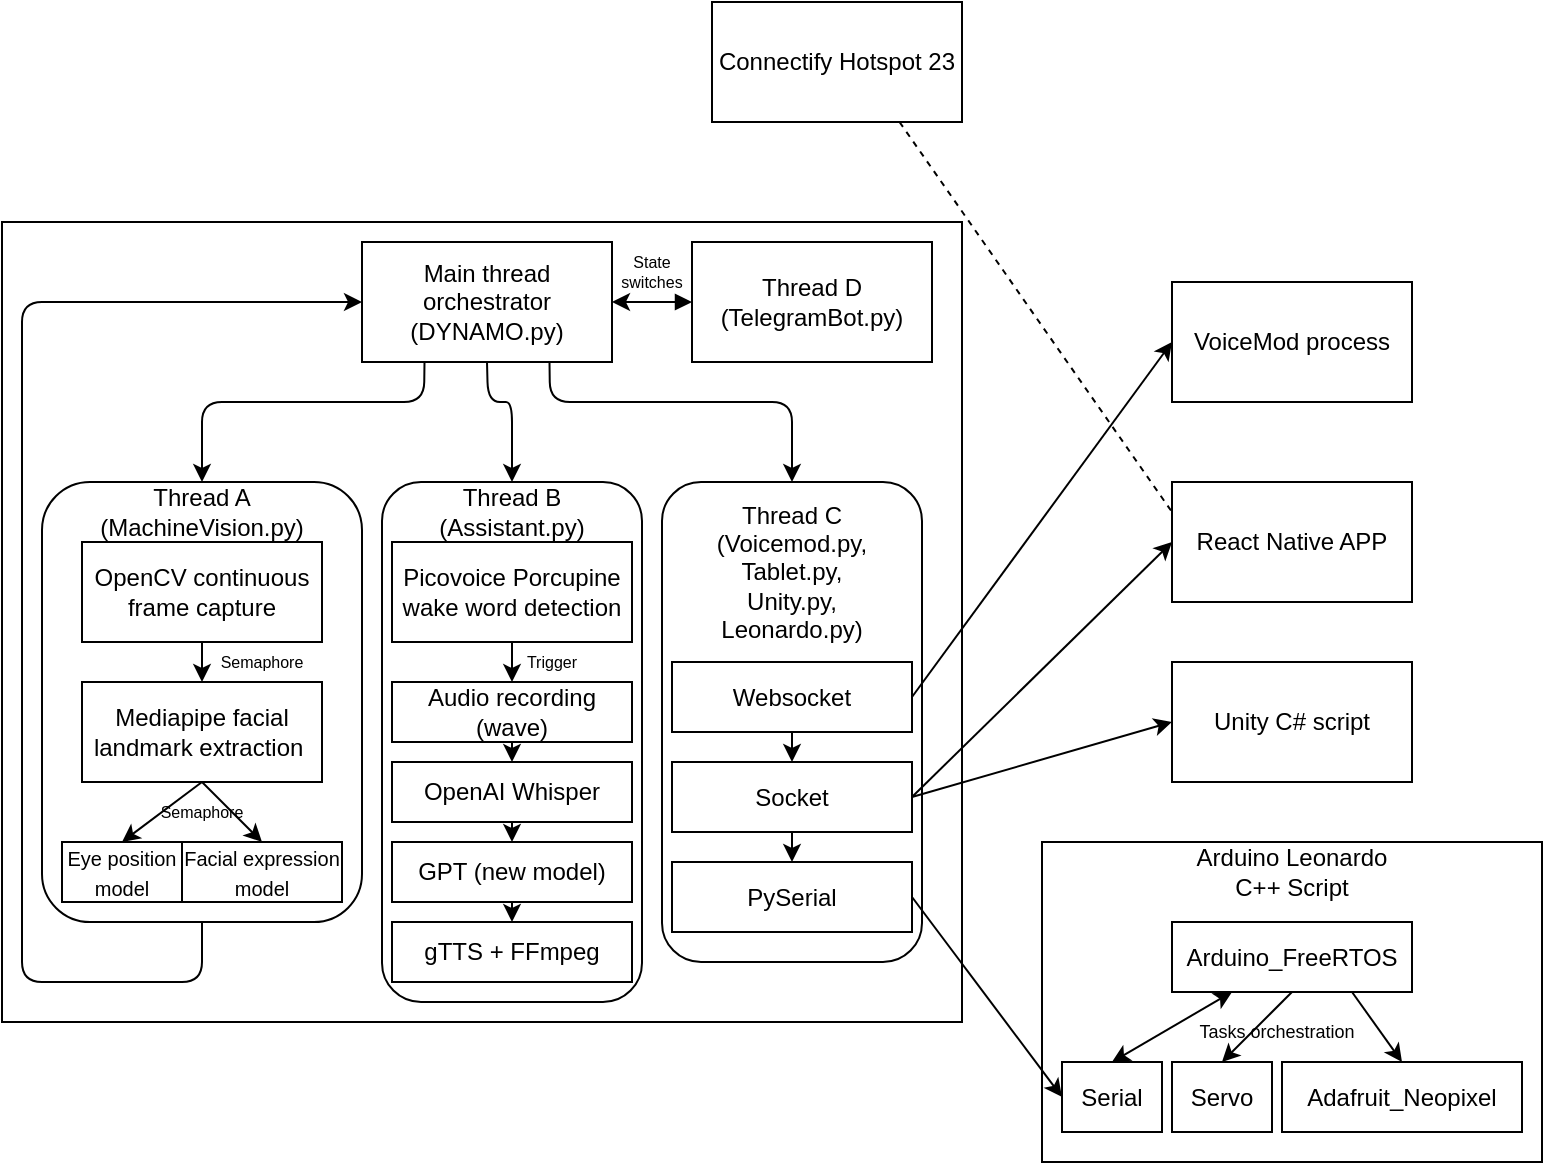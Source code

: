 <mxfile>
    <diagram id="qH1ZnPOLuF4nMyL4x-qJ" name="Page-1">
        <mxGraphModel dx="544" dy="502" grid="1" gridSize="10" guides="1" tooltips="1" connect="1" arrows="1" fold="1" page="1" pageScale="1" pageWidth="850" pageHeight="1100" math="0" shadow="0">
            <root>
                <mxCell id="0"/>
                <mxCell id="1" parent="0"/>
                <mxCell id="2" value="" style="rounded=0;whiteSpace=wrap;html=1;" parent="1" vertex="1">
                    <mxGeometry x="70" y="350" width="480" height="400" as="geometry"/>
                </mxCell>
                <mxCell id="26" style="edgeStyle=none;html=1;entryX=0.5;entryY=0;entryDx=0;entryDy=0;fontSize=10;exitX=0.25;exitY=1;exitDx=0;exitDy=0;" parent="1" source="5" target="17" edge="1">
                    <mxGeometry relative="1" as="geometry">
                        <mxPoint x="313" y="420" as="sourcePoint"/>
                        <Array as="points">
                            <mxPoint x="281" y="440"/>
                            <mxPoint x="170" y="440"/>
                        </Array>
                    </mxGeometry>
                </mxCell>
                <mxCell id="41" style="edgeStyle=none;html=1;exitX=0.5;exitY=1;exitDx=0;exitDy=0;entryX=0.5;entryY=0;entryDx=0;entryDy=0;fontSize=10;" parent="1" source="5" target="28" edge="1">
                    <mxGeometry relative="1" as="geometry">
                        <Array as="points">
                            <mxPoint x="313" y="440"/>
                            <mxPoint x="325" y="440"/>
                        </Array>
                    </mxGeometry>
                </mxCell>
                <mxCell id="49" style="edgeStyle=none;html=1;exitX=0.75;exitY=1;exitDx=0;exitDy=0;entryX=0.5;entryY=0;entryDx=0;entryDy=0;" parent="1" source="5" target="45" edge="1">
                    <mxGeometry relative="1" as="geometry">
                        <Array as="points">
                            <mxPoint x="344" y="440"/>
                            <mxPoint x="465" y="440"/>
                        </Array>
                    </mxGeometry>
                </mxCell>
                <mxCell id="5" value="Main thread orchestrator (DYNAMO.py)" style="rounded=0;whiteSpace=wrap;html=1;" parent="1" vertex="1">
                    <mxGeometry x="250" y="360" width="125" height="60" as="geometry"/>
                </mxCell>
                <mxCell id="8" style="edgeStyle=none;html=1;exitX=0;exitY=0.5;exitDx=0;exitDy=0;startArrow=block;startFill=1;" parent="1" source="7" target="5" edge="1">
                    <mxGeometry relative="1" as="geometry"/>
                </mxCell>
                <mxCell id="7" value="Thread D (TelegramBot.py)" style="rounded=0;whiteSpace=wrap;html=1;" parent="1" vertex="1">
                    <mxGeometry x="415" y="360" width="120" height="60" as="geometry"/>
                </mxCell>
                <mxCell id="10" value="&lt;font style=&quot;font-size: 8px;&quot;&gt;State &lt;br&gt;switches&lt;/font&gt;" style="text;html=1;strokeColor=none;fillColor=none;align=center;verticalAlign=middle;whiteSpace=wrap;rounded=0;fontSize=4;" parent="1" vertex="1">
                    <mxGeometry x="365" y="360" width="60" height="30" as="geometry"/>
                </mxCell>
                <mxCell id="44" style="edgeStyle=none;html=1;exitX=0.5;exitY=1;exitDx=0;exitDy=0;entryX=0;entryY=0.5;entryDx=0;entryDy=0;" parent="1" source="16" target="5" edge="1">
                    <mxGeometry relative="1" as="geometry">
                        <Array as="points">
                            <mxPoint x="170" y="730"/>
                            <mxPoint x="80" y="730"/>
                            <mxPoint x="80" y="560"/>
                            <mxPoint x="80" y="390"/>
                        </Array>
                    </mxGeometry>
                </mxCell>
                <mxCell id="16" value="" style="rounded=1;whiteSpace=wrap;html=1;fontSize=12;" parent="1" vertex="1">
                    <mxGeometry x="90" y="480" width="160" height="220" as="geometry"/>
                </mxCell>
                <mxCell id="18" style="edgeStyle=none;html=1;exitX=0.5;exitY=1;exitDx=0;exitDy=0;entryX=0.5;entryY=0;entryDx=0;entryDy=0;fontSize=12;startArrow=none;startFill=0;" parent="1" source="12" target="13" edge="1">
                    <mxGeometry relative="1" as="geometry"/>
                </mxCell>
                <mxCell id="12" value="OpenCV continuous frame capture" style="rounded=0;whiteSpace=wrap;html=1;fontSize=12;" parent="1" vertex="1">
                    <mxGeometry x="110" y="510" width="120" height="50" as="geometry"/>
                </mxCell>
                <mxCell id="22" style="edgeStyle=none;html=1;exitX=0.5;exitY=1;exitDx=0;exitDy=0;fontSize=10;entryX=0.5;entryY=0;entryDx=0;entryDy=0;" parent="1" source="13" target="23" edge="1">
                    <mxGeometry relative="1" as="geometry">
                        <mxPoint x="160" y="640" as="targetPoint"/>
                    </mxGeometry>
                </mxCell>
                <mxCell id="24" style="edgeStyle=none;html=1;exitX=0.5;exitY=1;exitDx=0;exitDy=0;entryX=0.5;entryY=0;entryDx=0;entryDy=0;fontSize=10;" parent="1" source="13" target="21" edge="1">
                    <mxGeometry relative="1" as="geometry"/>
                </mxCell>
                <mxCell id="13" value="Mediapipe facial landmark extraction&amp;nbsp;" style="rounded=0;whiteSpace=wrap;html=1;fontSize=12;" parent="1" vertex="1">
                    <mxGeometry x="110" y="580" width="120" height="50" as="geometry"/>
                </mxCell>
                <mxCell id="17" value="Thread A (MachineVision.py)" style="text;html=1;strokeColor=none;fillColor=none;align=center;verticalAlign=middle;whiteSpace=wrap;rounded=0;fontSize=12;" parent="1" vertex="1">
                    <mxGeometry x="140" y="480" width="60" height="30" as="geometry"/>
                </mxCell>
                <mxCell id="19" value="&lt;span style=&quot;font-size: 8px;&quot;&gt;Semaphore&lt;/span&gt;" style="text;html=1;strokeColor=none;fillColor=none;align=center;verticalAlign=middle;whiteSpace=wrap;rounded=0;fontSize=4;" parent="1" vertex="1">
                    <mxGeometry x="170" y="555" width="60" height="30" as="geometry"/>
                </mxCell>
                <mxCell id="21" value="&lt;font style=&quot;font-size: 10px;&quot;&gt;Facial expression model&lt;/font&gt;" style="rounded=0;whiteSpace=wrap;html=1;fontSize=12;" parent="1" vertex="1">
                    <mxGeometry x="160" y="660" width="80" height="30" as="geometry"/>
                </mxCell>
                <mxCell id="23" value="&lt;font style=&quot;font-size: 10px;&quot;&gt;Eye position model&lt;/font&gt;" style="rounded=0;whiteSpace=wrap;html=1;fontSize=12;" parent="1" vertex="1">
                    <mxGeometry x="100" y="660" width="60" height="30" as="geometry"/>
                </mxCell>
                <mxCell id="25" value="&lt;span style=&quot;font-size: 8px;&quot;&gt;Semaphore&lt;/span&gt;" style="text;html=1;strokeColor=none;fillColor=none;align=center;verticalAlign=middle;whiteSpace=wrap;rounded=0;fontSize=4;" parent="1" vertex="1">
                    <mxGeometry x="140" y="630" width="60" height="30" as="geometry"/>
                </mxCell>
                <mxCell id="27" value="" style="rounded=1;whiteSpace=wrap;html=1;fontSize=12;" parent="1" vertex="1">
                    <mxGeometry x="260" y="480" width="130" height="260" as="geometry"/>
                </mxCell>
                <mxCell id="28" value="Thread B (Assistant.py)" style="text;html=1;strokeColor=none;fillColor=none;align=center;verticalAlign=middle;whiteSpace=wrap;rounded=0;fontSize=12;" parent="1" vertex="1">
                    <mxGeometry x="295" y="480" width="60" height="30" as="geometry"/>
                </mxCell>
                <mxCell id="31" style="edgeStyle=none;html=1;exitX=0.5;exitY=1;exitDx=0;exitDy=0;entryX=0.5;entryY=0;entryDx=0;entryDy=0;fontSize=10;" parent="1" source="29" target="30" edge="1">
                    <mxGeometry relative="1" as="geometry"/>
                </mxCell>
                <mxCell id="29" value="Picovoice Porcupine wake word detection" style="rounded=0;whiteSpace=wrap;html=1;fontSize=12;" parent="1" vertex="1">
                    <mxGeometry x="265" y="510" width="120" height="50" as="geometry"/>
                </mxCell>
                <mxCell id="34" style="edgeStyle=none;html=1;exitX=0.5;exitY=1;exitDx=0;exitDy=0;entryX=0.5;entryY=0;entryDx=0;entryDy=0;fontSize=10;" parent="1" source="30" target="33" edge="1">
                    <mxGeometry relative="1" as="geometry"/>
                </mxCell>
                <mxCell id="30" value="Audio recording (wave)" style="rounded=0;whiteSpace=wrap;html=1;fontSize=12;" parent="1" vertex="1">
                    <mxGeometry x="265" y="580" width="120" height="30" as="geometry"/>
                </mxCell>
                <mxCell id="32" value="&lt;span style=&quot;font-size: 8px;&quot;&gt;Trigger&lt;/span&gt;" style="text;html=1;strokeColor=none;fillColor=none;align=center;verticalAlign=middle;whiteSpace=wrap;rounded=0;fontSize=4;" parent="1" vertex="1">
                    <mxGeometry x="320" y="555" width="50" height="30" as="geometry"/>
                </mxCell>
                <mxCell id="36" style="edgeStyle=none;html=1;exitX=0.5;exitY=1;exitDx=0;exitDy=0;entryX=0.5;entryY=0;entryDx=0;entryDy=0;fontSize=10;" parent="1" source="33" target="35" edge="1">
                    <mxGeometry relative="1" as="geometry"/>
                </mxCell>
                <mxCell id="33" value="OpenAI Whisper" style="rounded=0;whiteSpace=wrap;html=1;fontSize=12;" parent="1" vertex="1">
                    <mxGeometry x="265" y="620" width="120" height="30" as="geometry"/>
                </mxCell>
                <mxCell id="38" style="edgeStyle=none;html=1;exitX=0.5;exitY=1;exitDx=0;exitDy=0;entryX=0.5;entryY=0;entryDx=0;entryDy=0;fontSize=10;" parent="1" source="35" target="37" edge="1">
                    <mxGeometry relative="1" as="geometry"/>
                </mxCell>
                <mxCell id="35" value="GPT (new model)" style="rounded=0;whiteSpace=wrap;html=1;fontSize=12;" parent="1" vertex="1">
                    <mxGeometry x="265" y="660" width="120" height="30" as="geometry"/>
                </mxCell>
                <mxCell id="37" value="gTTS + FFmpeg" style="rounded=0;whiteSpace=wrap;html=1;fontSize=12;" parent="1" vertex="1">
                    <mxGeometry x="265" y="700" width="120" height="30" as="geometry"/>
                </mxCell>
                <mxCell id="45" value="" style="rounded=1;whiteSpace=wrap;html=1;fontSize=12;" parent="1" vertex="1">
                    <mxGeometry x="400" y="480" width="130" height="240" as="geometry"/>
                </mxCell>
                <mxCell id="46" value="Thread C (Voicemod.py, Tablet.py, Unity.py, Leonardo.py)" style="text;html=1;strokeColor=none;fillColor=none;align=center;verticalAlign=middle;whiteSpace=wrap;rounded=0;fontSize=12;" parent="1" vertex="1">
                    <mxGeometry x="435" y="510" width="60" height="30" as="geometry"/>
                </mxCell>
                <mxCell id="52" style="edgeStyle=none;html=1;exitX=1;exitY=0.5;exitDx=0;exitDy=0;entryX=0;entryY=0.5;entryDx=0;entryDy=0;" parent="1" source="47" target="57" edge="1">
                    <mxGeometry relative="1" as="geometry">
                        <mxPoint x="610" y="420" as="targetPoint"/>
                    </mxGeometry>
                </mxCell>
                <mxCell id="62" style="edgeStyle=none;html=1;exitX=0.5;exitY=1;exitDx=0;exitDy=0;entryX=0.5;entryY=0;entryDx=0;entryDy=0;fontSize=8;" parent="1" source="47" target="50" edge="1">
                    <mxGeometry relative="1" as="geometry">
                        <mxPoint x="465" y="595" as="targetPoint"/>
                    </mxGeometry>
                </mxCell>
                <mxCell id="47" value="Websocket" style="rounded=0;whiteSpace=wrap;html=1;fontSize=12;" parent="1" vertex="1">
                    <mxGeometry x="405" y="570" width="120" height="35" as="geometry"/>
                </mxCell>
                <mxCell id="53" style="edgeStyle=none;html=1;exitX=1;exitY=0.5;exitDx=0;exitDy=0;entryX=0;entryY=0.5;entryDx=0;entryDy=0;" parent="1" source="50" target="58" edge="1">
                    <mxGeometry relative="1" as="geometry">
                        <mxPoint x="630" y="530" as="targetPoint"/>
                        <mxPoint x="525" y="612.5" as="sourcePoint"/>
                    </mxGeometry>
                </mxCell>
                <mxCell id="54" style="edgeStyle=none;html=1;exitX=1;exitY=0.5;exitDx=0;exitDy=0;entryX=0;entryY=0.5;entryDx=0;entryDy=0;" parent="1" source="50" target="59" edge="1">
                    <mxGeometry relative="1" as="geometry">
                        <mxPoint x="640" y="658" as="targetPoint"/>
                    </mxGeometry>
                </mxCell>
                <mxCell id="64" style="edgeStyle=none;html=1;exitX=0.5;exitY=1;exitDx=0;exitDy=0;entryX=0.5;entryY=0;entryDx=0;entryDy=0;fontSize=8;" parent="1" source="50" target="55" edge="1">
                    <mxGeometry relative="1" as="geometry"/>
                </mxCell>
                <mxCell id="50" value="Socket" style="rounded=0;whiteSpace=wrap;html=1;fontSize=12;" parent="1" vertex="1">
                    <mxGeometry x="405" y="620" width="120" height="35" as="geometry"/>
                </mxCell>
                <mxCell id="55" value="PySerial" style="rounded=0;whiteSpace=wrap;html=1;fontSize=12;" parent="1" vertex="1">
                    <mxGeometry x="405" y="670" width="120" height="35" as="geometry"/>
                </mxCell>
                <mxCell id="57" value="&lt;font style=&quot;font-size: 12px;&quot;&gt;VoiceMod process&lt;/font&gt;" style="rounded=0;whiteSpace=wrap;html=1;" parent="1" vertex="1">
                    <mxGeometry x="655" y="380" width="120" height="60" as="geometry"/>
                </mxCell>
                <mxCell id="58" value="React Native APP" style="rounded=0;whiteSpace=wrap;html=1;" parent="1" vertex="1">
                    <mxGeometry x="655" y="480" width="120" height="60" as="geometry"/>
                </mxCell>
                <mxCell id="59" value="Unity C# script" style="rounded=0;whiteSpace=wrap;html=1;" parent="1" vertex="1">
                    <mxGeometry x="655" y="570" width="120" height="60" as="geometry"/>
                </mxCell>
                <mxCell id="60" value="" style="rounded=0;whiteSpace=wrap;html=1;" parent="1" vertex="1">
                    <mxGeometry x="590" y="660" width="250" height="160" as="geometry"/>
                </mxCell>
                <mxCell id="65" value="&lt;font style=&quot;font-size: 12px;&quot;&gt;Arduino Leonardo C++ Script&lt;/font&gt;" style="text;html=1;strokeColor=none;fillColor=none;align=center;verticalAlign=middle;whiteSpace=wrap;rounded=0;fontSize=8;" parent="1" vertex="1">
                    <mxGeometry x="665" y="660" width="100" height="30" as="geometry"/>
                </mxCell>
                <mxCell id="73" style="edgeStyle=none;html=1;exitX=0.5;exitY=1;exitDx=0;exitDy=0;entryX=0.5;entryY=0;entryDx=0;entryDy=0;fontSize=12;" parent="1" source="66" target="68" edge="1">
                    <mxGeometry relative="1" as="geometry"/>
                </mxCell>
                <mxCell id="74" style="edgeStyle=none;html=1;exitX=0.75;exitY=1;exitDx=0;exitDy=0;entryX=0.5;entryY=0;entryDx=0;entryDy=0;fontSize=12;" parent="1" source="66" target="69" edge="1">
                    <mxGeometry relative="1" as="geometry"/>
                </mxCell>
                <mxCell id="66" value="Arduino_FreeRTOS" style="rounded=0;whiteSpace=wrap;html=1;fontSize=12;" parent="1" vertex="1">
                    <mxGeometry x="655" y="700" width="120" height="35" as="geometry"/>
                </mxCell>
                <mxCell id="67" value="Serial" style="rounded=0;whiteSpace=wrap;html=1;fontSize=12;" parent="1" vertex="1">
                    <mxGeometry x="600" y="770" width="50" height="35" as="geometry"/>
                </mxCell>
                <mxCell id="68" value="Servo" style="rounded=0;whiteSpace=wrap;html=1;fontSize=12;" parent="1" vertex="1">
                    <mxGeometry x="655" y="770" width="50" height="35" as="geometry"/>
                </mxCell>
                <mxCell id="69" value="Adafruit_Neopixel" style="rounded=0;whiteSpace=wrap;html=1;fontSize=12;" parent="1" vertex="1">
                    <mxGeometry x="710" y="770" width="120" height="35" as="geometry"/>
                </mxCell>
                <mxCell id="70" value="" style="endArrow=classic;startArrow=classic;html=1;fontSize=12;entryX=0.25;entryY=1;entryDx=0;entryDy=0;exitX=0.5;exitY=0;exitDx=0;exitDy=0;" parent="1" source="67" target="66" edge="1">
                    <mxGeometry width="50" height="50" relative="1" as="geometry">
                        <mxPoint x="600" y="650" as="sourcePoint"/>
                        <mxPoint x="650" y="600" as="targetPoint"/>
                    </mxGeometry>
                </mxCell>
                <mxCell id="76" value="&lt;font style=&quot;font-size: 9px;&quot;&gt;Tasks orchestration&lt;/font&gt;" style="text;html=1;strokeColor=none;fillColor=none;align=center;verticalAlign=middle;whiteSpace=wrap;rounded=0;fontSize=4;" parent="1" vertex="1">
                    <mxGeometry x="665" y="740" width="85" height="30" as="geometry"/>
                </mxCell>
                <mxCell id="56" style="edgeStyle=none;html=1;exitX=1;exitY=0.5;exitDx=0;exitDy=0;entryX=0;entryY=0.5;entryDx=0;entryDy=0;" parent="1" source="55" target="67" edge="1">
                    <mxGeometry relative="1" as="geometry">
                        <mxPoint x="630" y="790" as="targetPoint"/>
                    </mxGeometry>
                </mxCell>
                <mxCell id="77" value="Connectify Hotspot 23" style="rounded=0;whiteSpace=wrap;html=1;" parent="1" vertex="1">
                    <mxGeometry x="425" y="240" width="125" height="60" as="geometry"/>
                </mxCell>
                <mxCell id="78" value="" style="endArrow=none;dashed=1;html=1;exitX=0.75;exitY=1;exitDx=0;exitDy=0;entryX=0;entryY=0.25;entryDx=0;entryDy=0;" parent="1" source="77" target="58" edge="1">
                    <mxGeometry width="50" height="50" relative="1" as="geometry">
                        <mxPoint x="500" y="530" as="sourcePoint"/>
                        <mxPoint x="550" y="480" as="targetPoint"/>
                    </mxGeometry>
                </mxCell>
            </root>
        </mxGraphModel>
    </diagram>
</mxfile>
